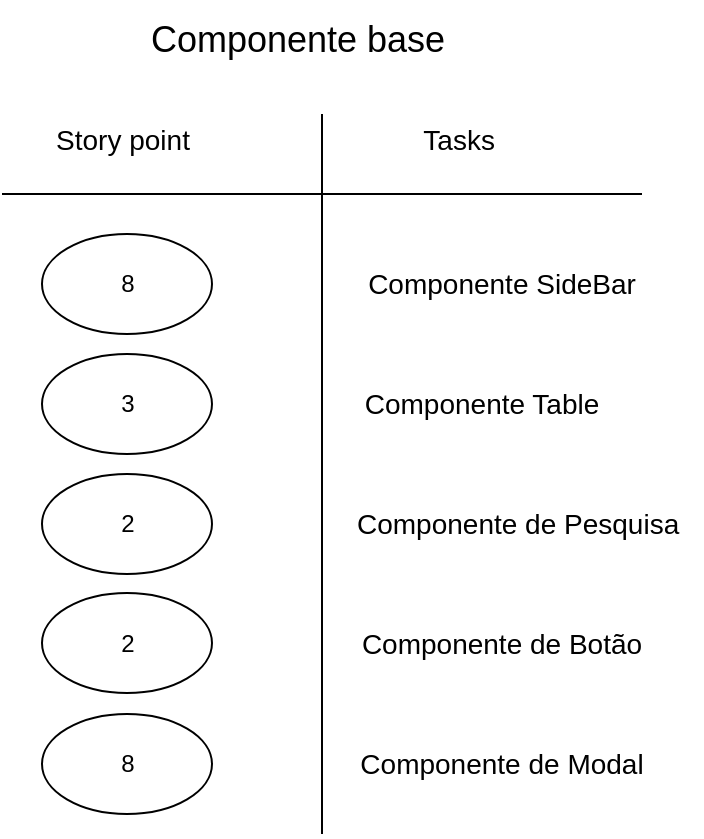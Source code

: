 <mxfile version="24.5.5" type="github">
  <diagram name="Página-1" id="yDGBz6cD-4OX2Fw0Tfym">
    <mxGraphModel dx="794" dy="454" grid="1" gridSize="10" guides="1" tooltips="1" connect="1" arrows="1" fold="1" page="1" pageScale="1" pageWidth="827" pageHeight="1169" math="0" shadow="0">
      <root>
        <mxCell id="0" />
        <mxCell id="1" parent="0" />
        <mxCell id="On8E48bCSPUUQbaGTQ3R-1" value="&lt;font style=&quot;font-size: 18px;&quot;&gt;Componente base&amp;nbsp;&lt;/font&gt;" style="text;html=1;align=center;verticalAlign=middle;resizable=0;points=[];autosize=1;strokeColor=none;fillColor=none;" vertex="1" parent="1">
          <mxGeometry x="100" y="263" width="180" height="40" as="geometry" />
        </mxCell>
        <mxCell id="On8E48bCSPUUQbaGTQ3R-2" value="" style="endArrow=none;html=1;rounded=0;" edge="1" parent="1">
          <mxGeometry width="50" height="50" relative="1" as="geometry">
            <mxPoint x="200" y="680" as="sourcePoint" />
            <mxPoint x="200" y="320" as="targetPoint" />
          </mxGeometry>
        </mxCell>
        <mxCell id="On8E48bCSPUUQbaGTQ3R-3" value="" style="endArrow=none;html=1;rounded=0;" edge="1" parent="1">
          <mxGeometry width="50" height="50" relative="1" as="geometry">
            <mxPoint x="360" y="360" as="sourcePoint" />
            <mxPoint x="40" y="360" as="targetPoint" />
          </mxGeometry>
        </mxCell>
        <mxCell id="On8E48bCSPUUQbaGTQ3R-4" value="&lt;font style=&quot;font-size: 14px;&quot;&gt;Story point&lt;/font&gt;" style="text;html=1;align=center;verticalAlign=middle;resizable=0;points=[];autosize=1;strokeColor=none;fillColor=none;" vertex="1" parent="1">
          <mxGeometry x="55" y="318" width="90" height="30" as="geometry" />
        </mxCell>
        <mxCell id="On8E48bCSPUUQbaGTQ3R-5" value="&lt;font style=&quot;font-size: 14px;&quot;&gt;Tasks&amp;nbsp;&lt;/font&gt;" style="text;html=1;align=center;verticalAlign=middle;resizable=0;points=[];autosize=1;strokeColor=none;fillColor=none;" vertex="1" parent="1">
          <mxGeometry x="240" y="318" width="60" height="30" as="geometry" />
        </mxCell>
        <mxCell id="On8E48bCSPUUQbaGTQ3R-6" value="" style="ellipse;whiteSpace=wrap;html=1;" vertex="1" parent="1">
          <mxGeometry x="60" y="380" width="85" height="50" as="geometry" />
        </mxCell>
        <mxCell id="On8E48bCSPUUQbaGTQ3R-7" value="" style="ellipse;whiteSpace=wrap;html=1;" vertex="1" parent="1">
          <mxGeometry x="60" y="440" width="85" height="50" as="geometry" />
        </mxCell>
        <mxCell id="On8E48bCSPUUQbaGTQ3R-8" value="" style="ellipse;whiteSpace=wrap;html=1;" vertex="1" parent="1">
          <mxGeometry x="60" y="500" width="85" height="50" as="geometry" />
        </mxCell>
        <mxCell id="On8E48bCSPUUQbaGTQ3R-9" value="" style="ellipse;whiteSpace=wrap;html=1;" vertex="1" parent="1">
          <mxGeometry x="60" y="559.5" width="85" height="50" as="geometry" />
        </mxCell>
        <mxCell id="On8E48bCSPUUQbaGTQ3R-10" value="" style="ellipse;whiteSpace=wrap;html=1;" vertex="1" parent="1">
          <mxGeometry x="60" y="620" width="85" height="50" as="geometry" />
        </mxCell>
        <mxCell id="On8E48bCSPUUQbaGTQ3R-11" value="8&lt;span style=&quot;color: rgba(0, 0, 0, 0); font-family: monospace; font-size: 0px; text-align: start; text-wrap: nowrap;&quot;&gt;%3CmxGraphModel%3E%3Croot%3E%3CmxCell%20id%3D%220%22%2F%3E%3CmxCell%20id%3D%221%22%20parent%3D%220%22%2F%3E%3CmxCell%20id%3D%222%22%20value%3D%22%22%20style%3D%22ellipse%3BwhiteSpace%3Dwrap%3Bhtml%3D1%3B%22%20vertex%3D%221%22%20parent%3D%221%22%3E%3CmxGeometry%20x%3D%2260%22%20y%3D%22380%22%20width%3D%2285%22%20height%3D%2250%22%20as%3D%22geometry%22%2F%3E%3C%2FmxCell%3E%3C%2Froot%3E%3C%2FmxGraphModel%3E&lt;/span&gt;" style="text;html=1;align=center;verticalAlign=middle;whiteSpace=wrap;rounded=0;" vertex="1" parent="1">
          <mxGeometry x="73" y="390" width="60" height="30" as="geometry" />
        </mxCell>
        <mxCell id="On8E48bCSPUUQbaGTQ3R-12" value="3" style="text;html=1;align=center;verticalAlign=middle;whiteSpace=wrap;rounded=0;" vertex="1" parent="1">
          <mxGeometry x="73" y="450" width="60" height="30" as="geometry" />
        </mxCell>
        <mxCell id="On8E48bCSPUUQbaGTQ3R-13" value="2" style="text;html=1;align=center;verticalAlign=middle;whiteSpace=wrap;rounded=0;" vertex="1" parent="1">
          <mxGeometry x="73" y="510" width="60" height="30" as="geometry" />
        </mxCell>
        <mxCell id="On8E48bCSPUUQbaGTQ3R-14" value="2" style="text;html=1;align=center;verticalAlign=middle;whiteSpace=wrap;rounded=0;" vertex="1" parent="1">
          <mxGeometry x="72.5" y="570" width="60" height="30" as="geometry" />
        </mxCell>
        <mxCell id="On8E48bCSPUUQbaGTQ3R-15" value="8" style="text;html=1;align=center;verticalAlign=middle;whiteSpace=wrap;rounded=0;" vertex="1" parent="1">
          <mxGeometry x="73" y="630" width="60" height="30" as="geometry" />
        </mxCell>
        <mxCell id="On8E48bCSPUUQbaGTQ3R-16" value="&lt;font style=&quot;font-size: 14px;&quot;&gt;Componente SideBar&lt;/font&gt;" style="text;html=1;align=center;verticalAlign=middle;whiteSpace=wrap;rounded=0;" vertex="1" parent="1">
          <mxGeometry x="220" y="390" width="140" height="30" as="geometry" />
        </mxCell>
        <mxCell id="On8E48bCSPUUQbaGTQ3R-17" value="&lt;font style=&quot;font-size: 14px;&quot;&gt;Componente Table&lt;/font&gt;" style="text;html=1;align=center;verticalAlign=middle;whiteSpace=wrap;rounded=0;" vertex="1" parent="1">
          <mxGeometry x="220" y="450" width="120" height="30" as="geometry" />
        </mxCell>
        <mxCell id="On8E48bCSPUUQbaGTQ3R-18" value="&lt;font style=&quot;font-size: 14px;&quot;&gt;Componente de Pesquisa&amp;nbsp;&lt;/font&gt;" style="text;html=1;align=center;verticalAlign=middle;whiteSpace=wrap;rounded=0;" vertex="1" parent="1">
          <mxGeometry x="210" y="510" width="180" height="30" as="geometry" />
        </mxCell>
        <mxCell id="On8E48bCSPUUQbaGTQ3R-19" value="&lt;font style=&quot;font-size: 14px;&quot;&gt;Componente de Botão&lt;/font&gt;" style="text;html=1;align=center;verticalAlign=middle;whiteSpace=wrap;rounded=0;" vertex="1" parent="1">
          <mxGeometry x="210" y="570" width="160" height="30" as="geometry" />
        </mxCell>
        <mxCell id="On8E48bCSPUUQbaGTQ3R-20" value="&lt;font style=&quot;font-size: 14px;&quot;&gt;Componente de Modal&lt;/font&gt;" style="text;html=1;align=center;verticalAlign=middle;whiteSpace=wrap;rounded=0;" vertex="1" parent="1">
          <mxGeometry x="210" y="630" width="160" height="30" as="geometry" />
        </mxCell>
      </root>
    </mxGraphModel>
  </diagram>
</mxfile>
